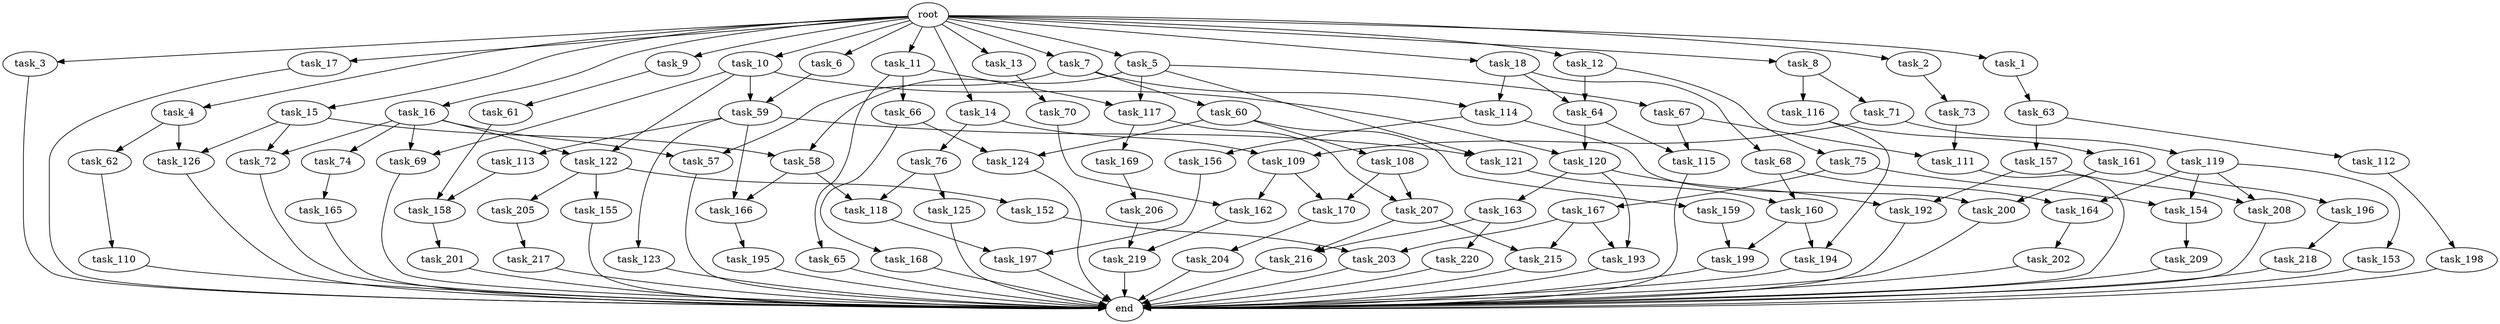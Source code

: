 digraph G {
  root [size="0.000000"];
  task_1 [size="1024.000000"];
  task_2 [size="1024.000000"];
  task_3 [size="1024.000000"];
  task_4 [size="1024.000000"];
  task_5 [size="1024.000000"];
  task_6 [size="1024.000000"];
  task_7 [size="1024.000000"];
  task_8 [size="1024.000000"];
  task_9 [size="1024.000000"];
  task_10 [size="1024.000000"];
  task_11 [size="1024.000000"];
  task_12 [size="1024.000000"];
  task_13 [size="1024.000000"];
  task_14 [size="1024.000000"];
  task_15 [size="1024.000000"];
  task_16 [size="1024.000000"];
  task_17 [size="1024.000000"];
  task_18 [size="1024.000000"];
  task_57 [size="1279900254208.000000"];
  task_58 [size="249108103168.000000"];
  task_59 [size="1279900254208.000000"];
  task_60 [size="858993459200.000000"];
  task_61 [size="77309411328.000000"];
  task_62 [size="77309411328.000000"];
  task_63 [size="34359738368.000000"];
  task_64 [size="171798691840.000000"];
  task_65 [size="34359738368.000000"];
  task_66 [size="34359738368.000000"];
  task_67 [size="214748364800.000000"];
  task_68 [size="34359738368.000000"];
  task_69 [size="841813590016.000000"];
  task_70 [size="858993459200.000000"];
  task_71 [size="858993459200.000000"];
  task_72 [size="455266533376.000000"];
  task_73 [size="695784701952.000000"];
  task_74 [size="420906795008.000000"];
  task_75 [size="137438953472.000000"];
  task_76 [size="137438953472.000000"];
  task_108 [size="309237645312.000000"];
  task_109 [size="274877906944.000000"];
  task_110 [size="214748364800.000000"];
  task_111 [size="171798691840.000000"];
  task_112 [size="858993459200.000000"];
  task_113 [size="137438953472.000000"];
  task_114 [size="893353197568.000000"];
  task_115 [size="249108103168.000000"];
  task_116 [size="858993459200.000000"];
  task_117 [size="249108103168.000000"];
  task_118 [size="773094113280.000000"];
  task_119 [size="137438953472.000000"];
  task_120 [size="635655159808.000000"];
  task_121 [size="352187318272.000000"];
  task_122 [size="841813590016.000000"];
  task_123 [size="137438953472.000000"];
  task_124 [size="858993459200.000000"];
  task_125 [size="77309411328.000000"];
  task_126 [size="111669149696.000000"];
  task_152 [size="420906795008.000000"];
  task_153 [size="695784701952.000000"];
  task_154 [size="910533066752.000000"];
  task_155 [size="420906795008.000000"];
  task_156 [size="695784701952.000000"];
  task_157 [size="858993459200.000000"];
  task_158 [size="627065225216.000000"];
  task_159 [size="309237645312.000000"];
  task_160 [size="292057776128.000000"];
  task_161 [size="214748364800.000000"];
  task_162 [size="154618822656.000000"];
  task_163 [size="309237645312.000000"];
  task_164 [size="910533066752.000000"];
  task_165 [size="214748364800.000000"];
  task_166 [size="833223655424.000000"];
  task_167 [size="214748364800.000000"];
  task_168 [size="549755813888.000000"];
  task_169 [size="549755813888.000000"];
  task_170 [size="498216206336.000000"];
  task_192 [size="1168231104512.000000"];
  task_193 [size="618475290624.000000"];
  task_194 [size="249108103168.000000"];
  task_195 [size="549755813888.000000"];
  task_196 [size="420906795008.000000"];
  task_197 [size="584115552256.000000"];
  task_198 [size="695784701952.000000"];
  task_199 [size="455266533376.000000"];
  task_200 [size="1116691496960.000000"];
  task_201 [size="695784701952.000000"];
  task_202 [size="34359738368.000000"];
  task_203 [size="523986010112.000000"];
  task_204 [size="214748364800.000000"];
  task_205 [size="420906795008.000000"];
  task_206 [size="549755813888.000000"];
  task_207 [size="970662608896.000000"];
  task_208 [size="1554778161152.000000"];
  task_209 [size="214748364800.000000"];
  task_215 [size="343597383680.000000"];
  task_216 [size="249108103168.000000"];
  task_217 [size="137438953472.000000"];
  task_218 [size="77309411328.000000"];
  task_219 [size="730144440320.000000"];
  task_220 [size="214748364800.000000"];
  end [size="0.000000"];

  root -> task_1 [size="1.000000"];
  root -> task_2 [size="1.000000"];
  root -> task_3 [size="1.000000"];
  root -> task_4 [size="1.000000"];
  root -> task_5 [size="1.000000"];
  root -> task_6 [size="1.000000"];
  root -> task_7 [size="1.000000"];
  root -> task_8 [size="1.000000"];
  root -> task_9 [size="1.000000"];
  root -> task_10 [size="1.000000"];
  root -> task_11 [size="1.000000"];
  root -> task_12 [size="1.000000"];
  root -> task_13 [size="1.000000"];
  root -> task_14 [size="1.000000"];
  root -> task_15 [size="1.000000"];
  root -> task_16 [size="1.000000"];
  root -> task_17 [size="1.000000"];
  root -> task_18 [size="1.000000"];
  task_1 -> task_63 [size="33554432.000000"];
  task_2 -> task_73 [size="679477248.000000"];
  task_3 -> end [size="1.000000"];
  task_4 -> task_62 [size="75497472.000000"];
  task_4 -> task_126 [size="75497472.000000"];
  task_5 -> task_58 [size="209715200.000000"];
  task_5 -> task_67 [size="209715200.000000"];
  task_5 -> task_117 [size="209715200.000000"];
  task_5 -> task_121 [size="209715200.000000"];
  task_6 -> task_59 [size="838860800.000000"];
  task_7 -> task_57 [size="838860800.000000"];
  task_7 -> task_60 [size="838860800.000000"];
  task_7 -> task_114 [size="838860800.000000"];
  task_8 -> task_71 [size="838860800.000000"];
  task_8 -> task_116 [size="838860800.000000"];
  task_9 -> task_61 [size="75497472.000000"];
  task_10 -> task_59 [size="411041792.000000"];
  task_10 -> task_69 [size="411041792.000000"];
  task_10 -> task_120 [size="411041792.000000"];
  task_10 -> task_122 [size="411041792.000000"];
  task_11 -> task_65 [size="33554432.000000"];
  task_11 -> task_66 [size="33554432.000000"];
  task_11 -> task_117 [size="33554432.000000"];
  task_12 -> task_64 [size="134217728.000000"];
  task_12 -> task_75 [size="134217728.000000"];
  task_13 -> task_70 [size="838860800.000000"];
  task_14 -> task_76 [size="134217728.000000"];
  task_14 -> task_109 [size="134217728.000000"];
  task_15 -> task_58 [size="33554432.000000"];
  task_15 -> task_72 [size="33554432.000000"];
  task_15 -> task_126 [size="33554432.000000"];
  task_16 -> task_57 [size="411041792.000000"];
  task_16 -> task_69 [size="411041792.000000"];
  task_16 -> task_72 [size="411041792.000000"];
  task_16 -> task_74 [size="411041792.000000"];
  task_16 -> task_122 [size="411041792.000000"];
  task_17 -> end [size="1.000000"];
  task_18 -> task_64 [size="33554432.000000"];
  task_18 -> task_68 [size="33554432.000000"];
  task_18 -> task_114 [size="33554432.000000"];
  task_57 -> end [size="1.000000"];
  task_58 -> task_118 [size="679477248.000000"];
  task_58 -> task_166 [size="679477248.000000"];
  task_59 -> task_113 [size="134217728.000000"];
  task_59 -> task_121 [size="134217728.000000"];
  task_59 -> task_123 [size="134217728.000000"];
  task_59 -> task_166 [size="134217728.000000"];
  task_60 -> task_108 [size="301989888.000000"];
  task_60 -> task_124 [size="301989888.000000"];
  task_60 -> task_159 [size="301989888.000000"];
  task_61 -> task_158 [size="75497472.000000"];
  task_62 -> task_110 [size="209715200.000000"];
  task_63 -> task_112 [size="838860800.000000"];
  task_63 -> task_157 [size="838860800.000000"];
  task_64 -> task_115 [size="209715200.000000"];
  task_64 -> task_120 [size="209715200.000000"];
  task_65 -> end [size="1.000000"];
  task_66 -> task_124 [size="536870912.000000"];
  task_66 -> task_168 [size="536870912.000000"];
  task_67 -> task_111 [size="33554432.000000"];
  task_67 -> task_115 [size="33554432.000000"];
  task_68 -> task_160 [size="209715200.000000"];
  task_68 -> task_164 [size="209715200.000000"];
  task_69 -> end [size="1.000000"];
  task_70 -> task_162 [size="75497472.000000"];
  task_71 -> task_109 [size="134217728.000000"];
  task_71 -> task_119 [size="134217728.000000"];
  task_72 -> end [size="1.000000"];
  task_73 -> task_111 [size="134217728.000000"];
  task_74 -> task_165 [size="209715200.000000"];
  task_75 -> task_154 [size="209715200.000000"];
  task_75 -> task_167 [size="209715200.000000"];
  task_76 -> task_118 [size="75497472.000000"];
  task_76 -> task_125 [size="75497472.000000"];
  task_108 -> task_170 [size="411041792.000000"];
  task_108 -> task_207 [size="411041792.000000"];
  task_109 -> task_162 [size="75497472.000000"];
  task_109 -> task_170 [size="75497472.000000"];
  task_110 -> end [size="1.000000"];
  task_111 -> end [size="1.000000"];
  task_112 -> task_198 [size="679477248.000000"];
  task_113 -> task_158 [size="536870912.000000"];
  task_114 -> task_156 [size="679477248.000000"];
  task_114 -> task_200 [size="679477248.000000"];
  task_115 -> end [size="1.000000"];
  task_116 -> task_161 [size="209715200.000000"];
  task_116 -> task_194 [size="209715200.000000"];
  task_117 -> task_169 [size="536870912.000000"];
  task_117 -> task_207 [size="536870912.000000"];
  task_118 -> task_197 [size="33554432.000000"];
  task_119 -> task_153 [size="679477248.000000"];
  task_119 -> task_154 [size="679477248.000000"];
  task_119 -> task_164 [size="679477248.000000"];
  task_119 -> task_208 [size="679477248.000000"];
  task_120 -> task_163 [size="301989888.000000"];
  task_120 -> task_192 [size="301989888.000000"];
  task_120 -> task_193 [size="301989888.000000"];
  task_121 -> task_160 [size="75497472.000000"];
  task_122 -> task_152 [size="411041792.000000"];
  task_122 -> task_155 [size="411041792.000000"];
  task_122 -> task_205 [size="411041792.000000"];
  task_123 -> end [size="1.000000"];
  task_124 -> end [size="1.000000"];
  task_125 -> end [size="1.000000"];
  task_126 -> end [size="1.000000"];
  task_152 -> task_203 [size="209715200.000000"];
  task_153 -> end [size="1.000000"];
  task_154 -> task_209 [size="209715200.000000"];
  task_155 -> end [size="1.000000"];
  task_156 -> task_197 [size="536870912.000000"];
  task_157 -> task_192 [size="838860800.000000"];
  task_157 -> task_208 [size="838860800.000000"];
  task_158 -> task_201 [size="679477248.000000"];
  task_159 -> task_199 [size="411041792.000000"];
  task_160 -> task_194 [size="33554432.000000"];
  task_160 -> task_199 [size="33554432.000000"];
  task_161 -> task_196 [size="411041792.000000"];
  task_161 -> task_200 [size="411041792.000000"];
  task_162 -> task_219 [size="411041792.000000"];
  task_163 -> task_216 [size="209715200.000000"];
  task_163 -> task_220 [size="209715200.000000"];
  task_164 -> task_202 [size="33554432.000000"];
  task_165 -> end [size="1.000000"];
  task_166 -> task_195 [size="536870912.000000"];
  task_167 -> task_193 [size="301989888.000000"];
  task_167 -> task_203 [size="301989888.000000"];
  task_167 -> task_215 [size="301989888.000000"];
  task_168 -> end [size="1.000000"];
  task_169 -> task_206 [size="536870912.000000"];
  task_170 -> task_204 [size="209715200.000000"];
  task_192 -> end [size="1.000000"];
  task_193 -> end [size="1.000000"];
  task_194 -> end [size="1.000000"];
  task_195 -> end [size="1.000000"];
  task_196 -> task_218 [size="75497472.000000"];
  task_197 -> end [size="1.000000"];
  task_198 -> end [size="1.000000"];
  task_199 -> end [size="1.000000"];
  task_200 -> end [size="1.000000"];
  task_201 -> end [size="1.000000"];
  task_202 -> end [size="1.000000"];
  task_203 -> end [size="1.000000"];
  task_204 -> end [size="1.000000"];
  task_205 -> task_217 [size="134217728.000000"];
  task_206 -> task_219 [size="301989888.000000"];
  task_207 -> task_215 [size="33554432.000000"];
  task_207 -> task_216 [size="33554432.000000"];
  task_208 -> end [size="1.000000"];
  task_209 -> end [size="1.000000"];
  task_215 -> end [size="1.000000"];
  task_216 -> end [size="1.000000"];
  task_217 -> end [size="1.000000"];
  task_218 -> end [size="1.000000"];
  task_219 -> end [size="1.000000"];
  task_220 -> end [size="1.000000"];
}
